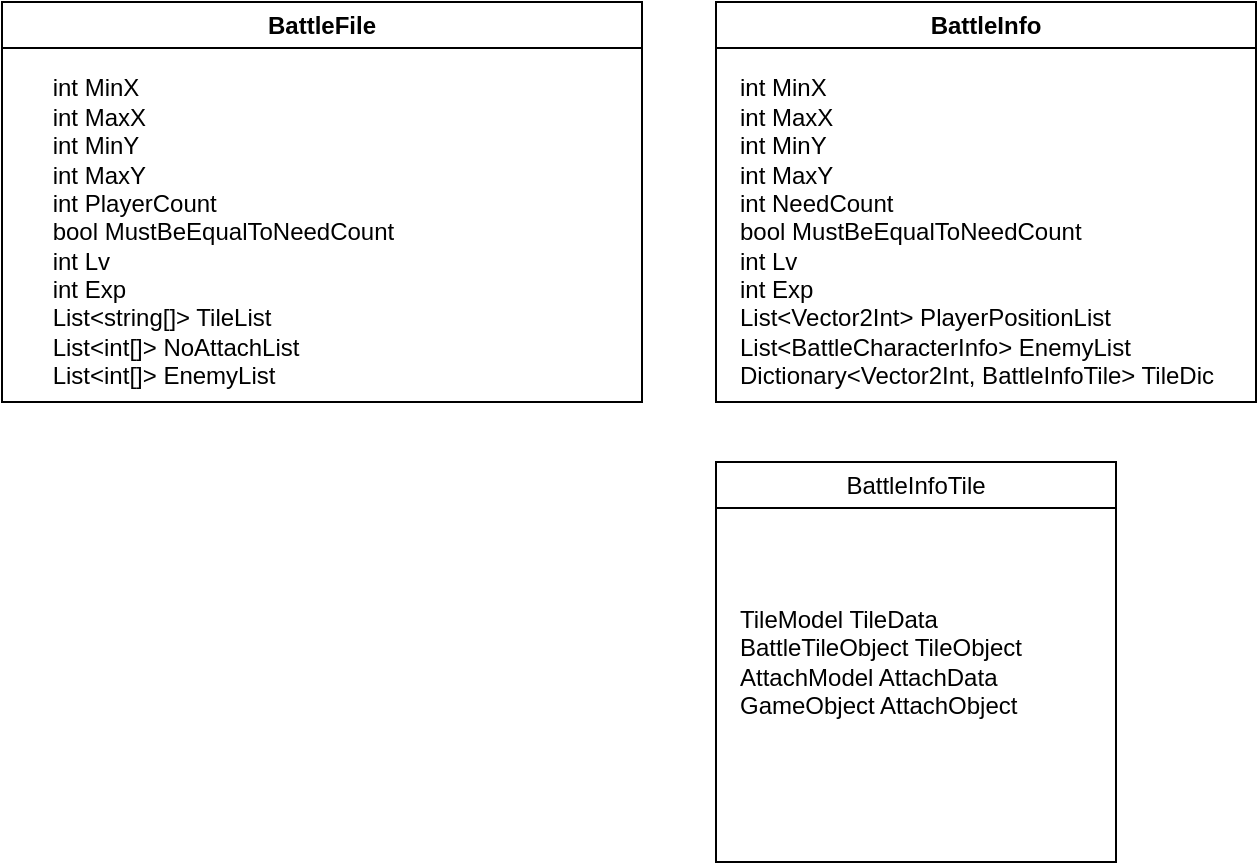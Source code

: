 <mxfile version="24.7.15">
  <diagram name="第 1 页" id="NnEBHz77sXLtNsl1vE97">
    <mxGraphModel dx="794" dy="458" grid="1" gridSize="10" guides="1" tooltips="1" connect="1" arrows="1" fold="1" page="1" pageScale="1" pageWidth="827" pageHeight="1169" math="0" shadow="0">
      <root>
        <mxCell id="0" />
        <mxCell id="1" parent="0" />
        <mxCell id="nqqZbWjeaDuwistt2tw7-2" value="BattleFile" style="swimlane;whiteSpace=wrap;html=1;" vertex="1" parent="1">
          <mxGeometry x="200" y="130" width="320" height="200" as="geometry" />
        </mxCell>
        <mxCell id="nqqZbWjeaDuwistt2tw7-5" value="&lt;div&gt;&amp;nbsp; &amp;nbsp; int MinX&lt;/div&gt;&lt;div&gt;&amp;nbsp; &amp;nbsp; int MaxX&lt;/div&gt;&lt;div&gt;&amp;nbsp; &amp;nbsp; int MinY&lt;/div&gt;&lt;div&gt;&amp;nbsp; &amp;nbsp; int MaxY&lt;/div&gt;&lt;div&gt;&amp;nbsp; &amp;nbsp; int PlayerCount&lt;/div&gt;&lt;div&gt;&amp;nbsp; &amp;nbsp; bool MustBeEqualToNeedCount&lt;/div&gt;&lt;div&gt;&amp;nbsp; &amp;nbsp; int Lv&lt;/div&gt;&lt;div&gt;&amp;nbsp; &amp;nbsp; int Exp&lt;/div&gt;&lt;div&gt;&amp;nbsp; &amp;nbsp; List&amp;lt;string[]&amp;gt; TileList&lt;/div&gt;&lt;div&gt;&amp;nbsp; &amp;nbsp; List&amp;lt;int[]&amp;gt; NoAttachList&lt;/div&gt;&lt;div&gt;&amp;nbsp; &amp;nbsp; List&amp;lt;int[]&amp;gt; EnemyList&lt;/div&gt;" style="text;html=1;align=left;verticalAlign=middle;resizable=0;points=[];autosize=1;strokeColor=none;fillColor=none;fontFamily=Helvetica;fontSize=12;fontColor=default;fontStyle=0;" vertex="1" parent="nqqZbWjeaDuwistt2tw7-2">
          <mxGeometry x="10" y="30" width="210" height="170" as="geometry" />
        </mxCell>
        <mxCell id="nqqZbWjeaDuwistt2tw7-6" value="BattleInfo" style="swimlane;whiteSpace=wrap;html=1;strokeColor=default;align=center;verticalAlign=middle;fillColor=default;" vertex="1" parent="1">
          <mxGeometry x="557" y="130" width="270" height="200" as="geometry" />
        </mxCell>
        <mxCell id="nqqZbWjeaDuwistt2tw7-7" value="&lt;div&gt;int MinX&lt;/div&gt;&lt;div&gt;int MaxX&lt;/div&gt;&lt;div&gt;int MinY&lt;/div&gt;&lt;div&gt;int MaxY&lt;/div&gt;&lt;div&gt;int NeedCount&lt;/div&gt;&lt;div&gt;bool MustBeEqualToNeedCount&lt;/div&gt;&lt;div&gt;int Lv&lt;/div&gt;&lt;div&gt;int Exp&lt;/div&gt;&lt;div&gt;List&amp;lt;Vector2Int&amp;gt; PlayerPositionList&lt;/div&gt;&lt;div&gt;List&amp;lt;BattleCharacterInfo&amp;gt; EnemyList&lt;/div&gt;&lt;div&gt;Dictionary&amp;lt;Vector2Int, BattleInfoTile&amp;gt; TileDic&lt;/div&gt;" style="text;html=1;align=left;verticalAlign=middle;resizable=0;points=[];autosize=1;strokeColor=none;fillColor=none;fontFamily=Helvetica;fontSize=12;fontColor=default;fontStyle=0;" vertex="1" parent="nqqZbWjeaDuwistt2tw7-6">
          <mxGeometry x="10" y="30" width="260" height="170" as="geometry" />
        </mxCell>
        <mxCell id="nqqZbWjeaDuwistt2tw7-8" value="&lt;span style=&quot;font-weight: 400; text-align: left; text-wrap: nowrap;&quot;&gt;BattleInfoTile&lt;/span&gt;" style="swimlane;whiteSpace=wrap;html=1;strokeColor=default;align=center;verticalAlign=middle;fontFamily=Helvetica;fontSize=12;fontColor=default;fontStyle=1;fillColor=default;" vertex="1" parent="1">
          <mxGeometry x="557" y="360" width="200" height="200" as="geometry" />
        </mxCell>
        <mxCell id="nqqZbWjeaDuwistt2tw7-13" value="&lt;div&gt;&lt;span style=&quot;background-color: initial;&quot;&gt;TileModel TileData&lt;/span&gt;&lt;br&gt;&lt;/div&gt;&lt;div&gt;BattleTileObject TileObject&lt;/div&gt;&lt;div&gt;AttachModel AttachData&lt;/div&gt;&lt;div&gt;GameObject AttachObject&lt;/div&gt;" style="text;html=1;align=left;verticalAlign=middle;resizable=0;points=[];autosize=1;strokeColor=none;fillColor=none;fontFamily=Helvetica;fontSize=12;fontColor=default;fontStyle=0;" vertex="1" parent="nqqZbWjeaDuwistt2tw7-8">
          <mxGeometry x="10" y="65" width="160" height="70" as="geometry" />
        </mxCell>
      </root>
    </mxGraphModel>
  </diagram>
</mxfile>
